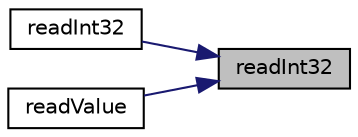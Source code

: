 digraph "readInt32"
{
 // LATEX_PDF_SIZE
  edge [fontname="Helvetica",fontsize="10",labelfontname="Helvetica",labelfontsize="10"];
  node [fontname="Helvetica",fontsize="10",shape=record];
  rankdir="RL";
  Node1 [label="readInt32",height=0.2,width=0.4,color="black", fillcolor="grey75", style="filled", fontcolor="black",tooltip="Convert word to int32."];
  Node1 -> Node2 [dir="back",color="midnightblue",fontsize="10",style="solid",fontname="Helvetica"];
  Node2 [label="readInt32",height=0.2,width=0.4,color="black", fillcolor="white", style="filled",URL="$namespacepFlow.html#a110c29a84b83fce8a6cbf135f76922ef",tooltip="Convert char string to int32."];
  Node1 -> Node3 [dir="back",color="midnightblue",fontsize="10",style="solid",fontname="Helvetica"];
  Node3 [label="readValue",height=0.2,width=0.4,color="black", fillcolor="white", style="filled",URL="$namespacepFlow.html#ac709ba02ba669614c0f650d826733fc3",tooltip=" "];
}
